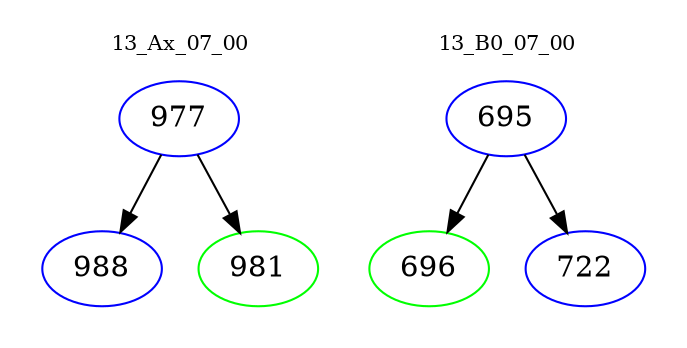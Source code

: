 digraph{
subgraph cluster_0 {
color = white
label = "13_Ax_07_00";
fontsize=10;
T0_977 [label="977", color="blue"]
T0_977 -> T0_988 [color="black"]
T0_988 [label="988", color="blue"]
T0_977 -> T0_981 [color="black"]
T0_981 [label="981", color="green"]
}
subgraph cluster_1 {
color = white
label = "13_B0_07_00";
fontsize=10;
T1_695 [label="695", color="blue"]
T1_695 -> T1_696 [color="black"]
T1_696 [label="696", color="green"]
T1_695 -> T1_722 [color="black"]
T1_722 [label="722", color="blue"]
}
}
